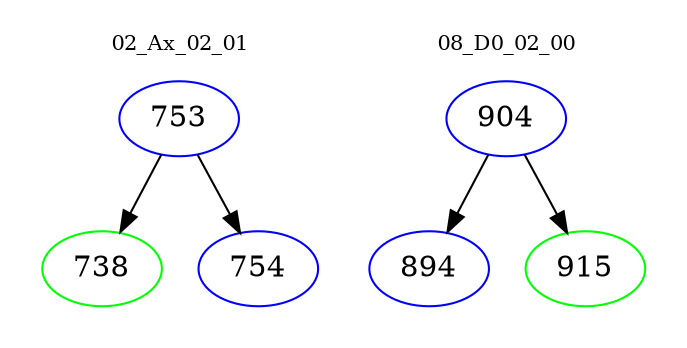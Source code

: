 digraph{
subgraph cluster_0 {
color = white
label = "02_Ax_02_01";
fontsize=10;
T0_753 [label="753", color="blue"]
T0_753 -> T0_738 [color="black"]
T0_738 [label="738", color="green"]
T0_753 -> T0_754 [color="black"]
T0_754 [label="754", color="blue"]
}
subgraph cluster_1 {
color = white
label = "08_D0_02_00";
fontsize=10;
T1_904 [label="904", color="blue"]
T1_904 -> T1_894 [color="black"]
T1_894 [label="894", color="blue"]
T1_904 -> T1_915 [color="black"]
T1_915 [label="915", color="green"]
}
}
